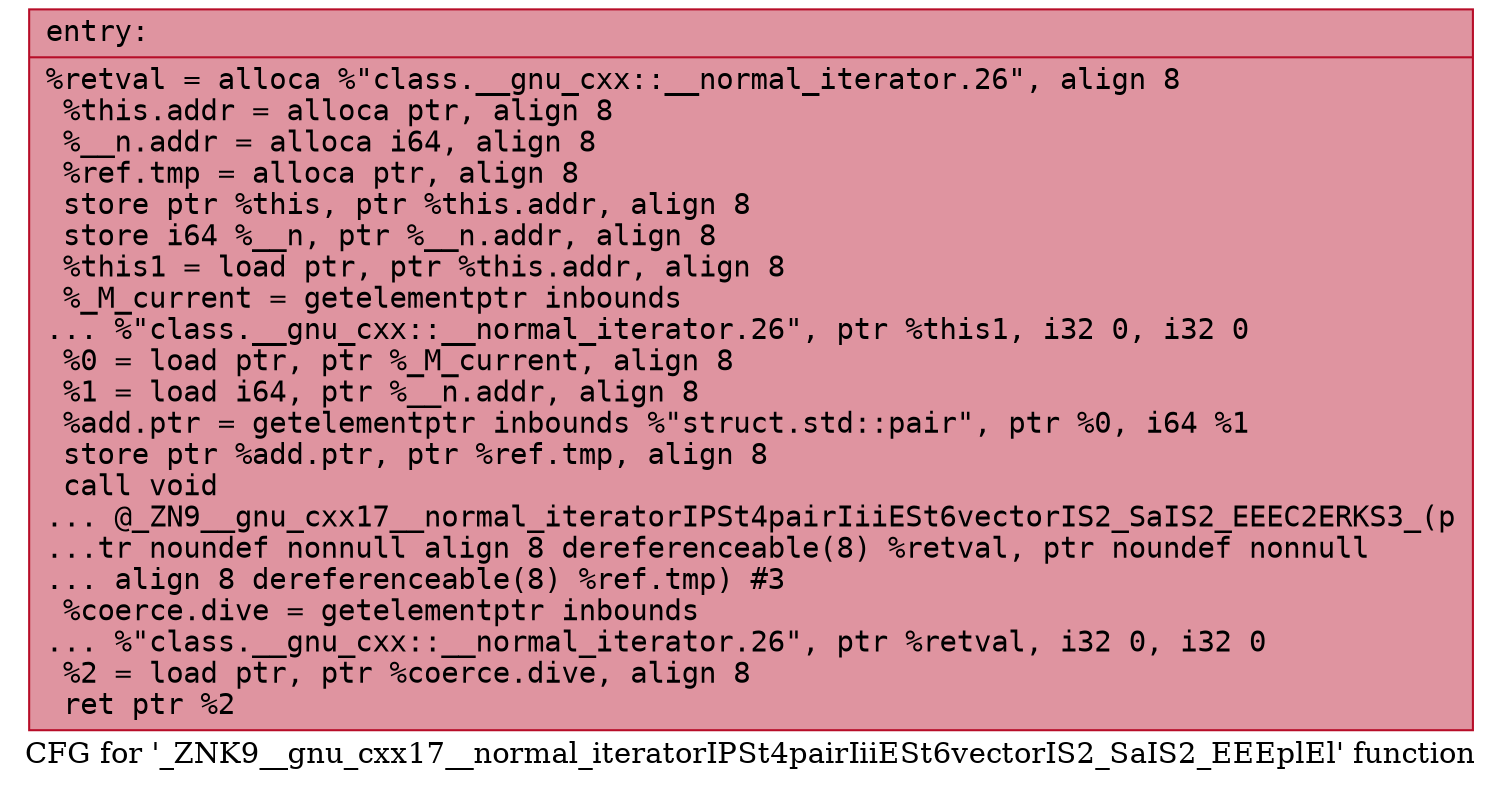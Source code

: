 digraph "CFG for '_ZNK9__gnu_cxx17__normal_iteratorIPSt4pairIiiESt6vectorIS2_SaIS2_EEEplEl' function" {
	label="CFG for '_ZNK9__gnu_cxx17__normal_iteratorIPSt4pairIiiESt6vectorIS2_SaIS2_EEEplEl' function";

	Node0x56307d748000 [shape=record,color="#b70d28ff", style=filled, fillcolor="#b70d2870" fontname="Courier",label="{entry:\l|  %retval = alloca %\"class.__gnu_cxx::__normal_iterator.26\", align 8\l  %this.addr = alloca ptr, align 8\l  %__n.addr = alloca i64, align 8\l  %ref.tmp = alloca ptr, align 8\l  store ptr %this, ptr %this.addr, align 8\l  store i64 %__n, ptr %__n.addr, align 8\l  %this1 = load ptr, ptr %this.addr, align 8\l  %_M_current = getelementptr inbounds\l... %\"class.__gnu_cxx::__normal_iterator.26\", ptr %this1, i32 0, i32 0\l  %0 = load ptr, ptr %_M_current, align 8\l  %1 = load i64, ptr %__n.addr, align 8\l  %add.ptr = getelementptr inbounds %\"struct.std::pair\", ptr %0, i64 %1\l  store ptr %add.ptr, ptr %ref.tmp, align 8\l  call void\l... @_ZN9__gnu_cxx17__normal_iteratorIPSt4pairIiiESt6vectorIS2_SaIS2_EEEC2ERKS3_(p\l...tr noundef nonnull align 8 dereferenceable(8) %retval, ptr noundef nonnull\l... align 8 dereferenceable(8) %ref.tmp) #3\l  %coerce.dive = getelementptr inbounds\l... %\"class.__gnu_cxx::__normal_iterator.26\", ptr %retval, i32 0, i32 0\l  %2 = load ptr, ptr %coerce.dive, align 8\l  ret ptr %2\l}"];
}
